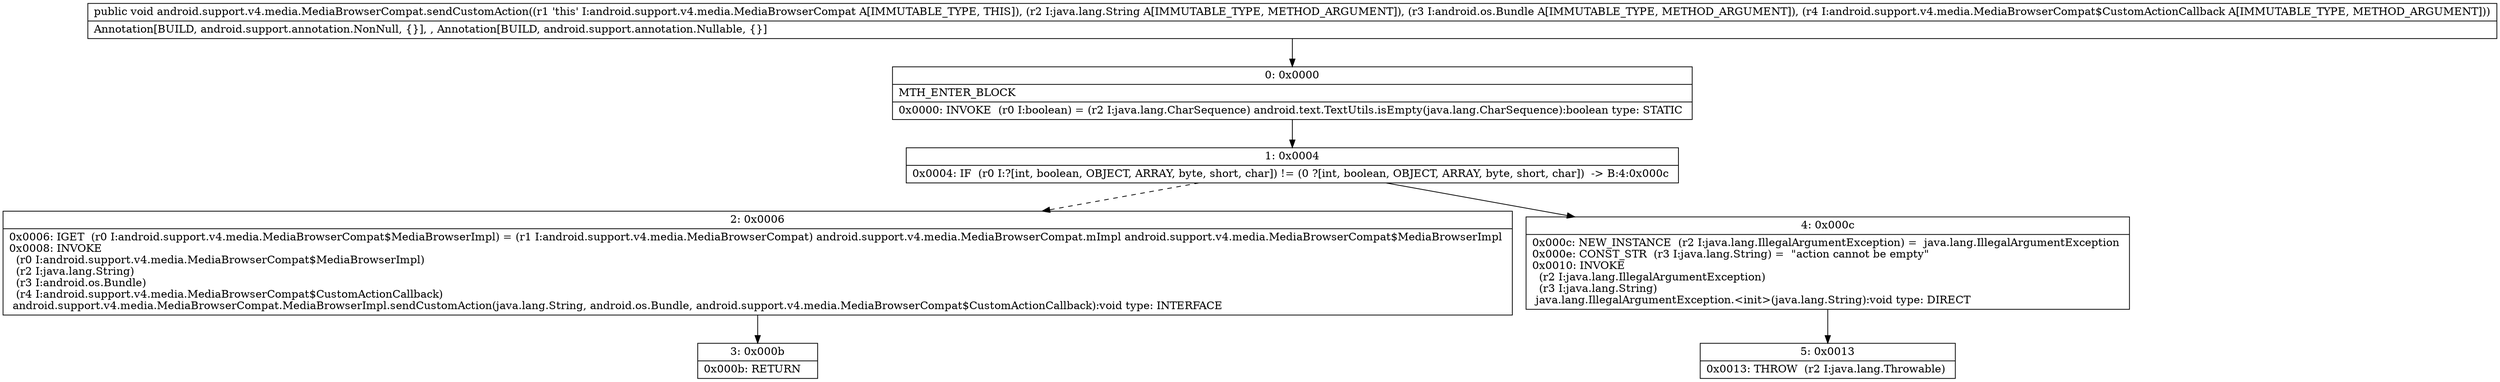 digraph "CFG forandroid.support.v4.media.MediaBrowserCompat.sendCustomAction(Ljava\/lang\/String;Landroid\/os\/Bundle;Landroid\/support\/v4\/media\/MediaBrowserCompat$CustomActionCallback;)V" {
Node_0 [shape=record,label="{0\:\ 0x0000|MTH_ENTER_BLOCK\l|0x0000: INVOKE  (r0 I:boolean) = (r2 I:java.lang.CharSequence) android.text.TextUtils.isEmpty(java.lang.CharSequence):boolean type: STATIC \l}"];
Node_1 [shape=record,label="{1\:\ 0x0004|0x0004: IF  (r0 I:?[int, boolean, OBJECT, ARRAY, byte, short, char]) != (0 ?[int, boolean, OBJECT, ARRAY, byte, short, char])  \-\> B:4:0x000c \l}"];
Node_2 [shape=record,label="{2\:\ 0x0006|0x0006: IGET  (r0 I:android.support.v4.media.MediaBrowserCompat$MediaBrowserImpl) = (r1 I:android.support.v4.media.MediaBrowserCompat) android.support.v4.media.MediaBrowserCompat.mImpl android.support.v4.media.MediaBrowserCompat$MediaBrowserImpl \l0x0008: INVOKE  \l  (r0 I:android.support.v4.media.MediaBrowserCompat$MediaBrowserImpl)\l  (r2 I:java.lang.String)\l  (r3 I:android.os.Bundle)\l  (r4 I:android.support.v4.media.MediaBrowserCompat$CustomActionCallback)\l android.support.v4.media.MediaBrowserCompat.MediaBrowserImpl.sendCustomAction(java.lang.String, android.os.Bundle, android.support.v4.media.MediaBrowserCompat$CustomActionCallback):void type: INTERFACE \l}"];
Node_3 [shape=record,label="{3\:\ 0x000b|0x000b: RETURN   \l}"];
Node_4 [shape=record,label="{4\:\ 0x000c|0x000c: NEW_INSTANCE  (r2 I:java.lang.IllegalArgumentException) =  java.lang.IllegalArgumentException \l0x000e: CONST_STR  (r3 I:java.lang.String) =  \"action cannot be empty\" \l0x0010: INVOKE  \l  (r2 I:java.lang.IllegalArgumentException)\l  (r3 I:java.lang.String)\l java.lang.IllegalArgumentException.\<init\>(java.lang.String):void type: DIRECT \l}"];
Node_5 [shape=record,label="{5\:\ 0x0013|0x0013: THROW  (r2 I:java.lang.Throwable) \l}"];
MethodNode[shape=record,label="{public void android.support.v4.media.MediaBrowserCompat.sendCustomAction((r1 'this' I:android.support.v4.media.MediaBrowserCompat A[IMMUTABLE_TYPE, THIS]), (r2 I:java.lang.String A[IMMUTABLE_TYPE, METHOD_ARGUMENT]), (r3 I:android.os.Bundle A[IMMUTABLE_TYPE, METHOD_ARGUMENT]), (r4 I:android.support.v4.media.MediaBrowserCompat$CustomActionCallback A[IMMUTABLE_TYPE, METHOD_ARGUMENT]))  | Annotation[BUILD, android.support.annotation.NonNull, \{\}], , Annotation[BUILD, android.support.annotation.Nullable, \{\}]\l}"];
MethodNode -> Node_0;
Node_0 -> Node_1;
Node_1 -> Node_2[style=dashed];
Node_1 -> Node_4;
Node_2 -> Node_3;
Node_4 -> Node_5;
}


